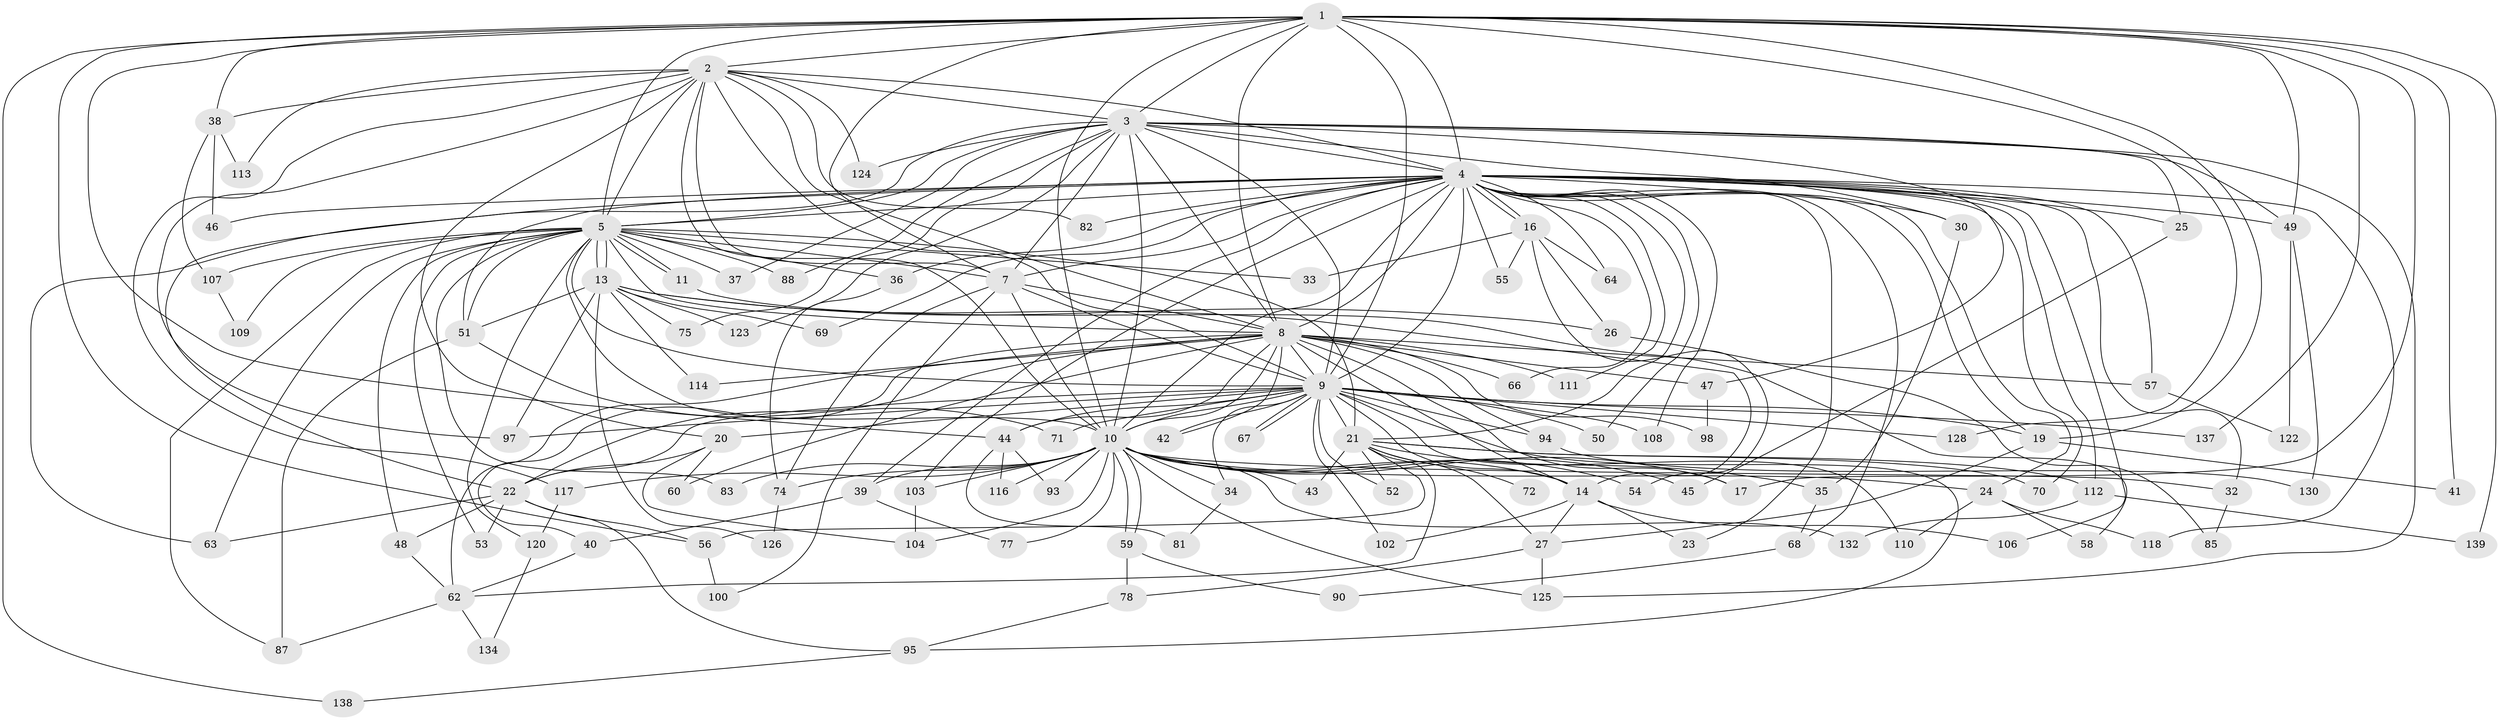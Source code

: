 // original degree distribution, {20: 0.007194244604316547, 16: 0.007194244604316547, 22: 0.007194244604316547, 21: 0.007194244604316547, 29: 0.007194244604316547, 30: 0.007194244604316547, 11: 0.014388489208633094, 25: 0.007194244604316547, 27: 0.007194244604316547, 32: 0.007194244604316547, 3: 0.2302158273381295, 7: 0.02158273381294964, 10: 0.007194244604316547, 8: 0.007194244604316547, 2: 0.5323741007194245, 5: 0.050359712230215826, 4: 0.05755395683453238, 6: 0.014388489208633094}
// Generated by graph-tools (version 1.1) at 2025/11/02/27/25 16:11:06]
// undirected, 108 vertices, 254 edges
graph export_dot {
graph [start="1"]
  node [color=gray90,style=filled];
  1 [super="+121"];
  2 [super="+18"];
  3 [super="+31"];
  4 [super="+6"];
  5 [super="+99"];
  7;
  8 [super="+92"];
  9 [super="+12"];
  10 [super="+15"];
  11;
  13 [super="+65"];
  14 [super="+91"];
  16;
  17;
  19 [super="+101"];
  20;
  21 [super="+28"];
  22 [super="+29"];
  23;
  24;
  25;
  26;
  27 [super="+61"];
  30;
  32;
  33;
  34;
  35;
  36;
  37;
  38;
  39;
  40;
  41;
  42;
  43;
  44 [super="+76"];
  45;
  46;
  47;
  48 [super="+115"];
  49 [super="+86"];
  50;
  51 [super="+73"];
  52;
  53;
  54 [super="+89"];
  55;
  56 [super="+80"];
  57 [super="+84"];
  58;
  59;
  60;
  62 [super="+79"];
  63 [super="+127"];
  64;
  66;
  67;
  68;
  69 [super="+105"];
  70;
  71;
  72;
  74 [super="+131"];
  75;
  77;
  78;
  81;
  82;
  83;
  85;
  87 [super="+96"];
  88;
  90;
  93;
  94 [super="+135"];
  95 [super="+129"];
  97 [super="+133"];
  98;
  100;
  102;
  103;
  104 [super="+119"];
  106;
  107;
  108;
  109;
  110;
  111;
  112;
  113;
  114;
  116;
  117;
  118;
  120;
  122;
  123;
  124;
  125 [super="+136"];
  126;
  128;
  130;
  132;
  134;
  137;
  138;
  139;
  1 -- 2;
  1 -- 3;
  1 -- 4 [weight=2];
  1 -- 5;
  1 -- 7;
  1 -- 8;
  1 -- 9;
  1 -- 10;
  1 -- 19;
  1 -- 38;
  1 -- 41;
  1 -- 49;
  1 -- 56;
  1 -- 128;
  1 -- 137;
  1 -- 138;
  1 -- 139;
  1 -- 17;
  1 -- 44;
  2 -- 3;
  2 -- 4 [weight=2];
  2 -- 5 [weight=2];
  2 -- 7;
  2 -- 8;
  2 -- 9;
  2 -- 10;
  2 -- 20;
  2 -- 82;
  2 -- 97;
  2 -- 113;
  2 -- 117;
  2 -- 124;
  2 -- 38;
  3 -- 4 [weight=2];
  3 -- 5;
  3 -- 7;
  3 -- 8;
  3 -- 9;
  3 -- 10 [weight=2];
  3 -- 22;
  3 -- 25;
  3 -- 30;
  3 -- 37;
  3 -- 47;
  3 -- 49;
  3 -- 88;
  3 -- 123;
  3 -- 124;
  3 -- 125;
  3 -- 75;
  4 -- 5 [weight=2];
  4 -- 7 [weight=2];
  4 -- 8 [weight=2];
  4 -- 9 [weight=3];
  4 -- 10 [weight=2];
  4 -- 16;
  4 -- 16;
  4 -- 23;
  4 -- 25;
  4 -- 39;
  4 -- 57 [weight=2];
  4 -- 66;
  4 -- 69 [weight=2];
  4 -- 70;
  4 -- 103;
  4 -- 112;
  4 -- 64;
  4 -- 68;
  4 -- 82;
  4 -- 21;
  4 -- 24;
  4 -- 30;
  4 -- 32;
  4 -- 36;
  4 -- 106;
  4 -- 108;
  4 -- 46;
  4 -- 111;
  4 -- 50;
  4 -- 51;
  4 -- 118;
  4 -- 55;
  4 -- 63;
  4 -- 49;
  4 -- 19;
  5 -- 7;
  5 -- 8;
  5 -- 9 [weight=2];
  5 -- 10;
  5 -- 11;
  5 -- 11;
  5 -- 13;
  5 -- 13;
  5 -- 21;
  5 -- 33;
  5 -- 36;
  5 -- 37;
  5 -- 48;
  5 -- 51;
  5 -- 53;
  5 -- 83;
  5 -- 87;
  5 -- 88;
  5 -- 107;
  5 -- 109;
  5 -- 120;
  5 -- 63;
  7 -- 8;
  7 -- 9;
  7 -- 10;
  7 -- 74;
  7 -- 100;
  8 -- 9;
  8 -- 10;
  8 -- 14;
  8 -- 17;
  8 -- 40;
  8 -- 42;
  8 -- 44;
  8 -- 47;
  8 -- 60;
  8 -- 66;
  8 -- 94 [weight=2];
  8 -- 98;
  8 -- 111;
  8 -- 114;
  8 -- 57;
  8 -- 22;
  8 -- 62;
  9 -- 10;
  9 -- 19;
  9 -- 20;
  9 -- 34;
  9 -- 44;
  9 -- 67;
  9 -- 67;
  9 -- 71;
  9 -- 95;
  9 -- 102;
  9 -- 108;
  9 -- 128;
  9 -- 137;
  9 -- 50;
  9 -- 52;
  9 -- 94;
  9 -- 42;
  9 -- 110;
  9 -- 14;
  9 -- 22;
  9 -- 21;
  9 -- 97;
  10 -- 14;
  10 -- 17;
  10 -- 24;
  10 -- 32;
  10 -- 34;
  10 -- 39;
  10 -- 43;
  10 -- 45;
  10 -- 54 [weight=2];
  10 -- 59;
  10 -- 59;
  10 -- 74;
  10 -- 77;
  10 -- 83;
  10 -- 93;
  10 -- 103;
  10 -- 104;
  10 -- 116;
  10 -- 117;
  10 -- 132;
  10 -- 125;
  11 -- 58;
  13 -- 26;
  13 -- 75;
  13 -- 97;
  13 -- 114;
  13 -- 123;
  13 -- 126;
  13 -- 14;
  13 -- 51;
  13 -- 69;
  14 -- 23;
  14 -- 27;
  14 -- 102;
  14 -- 106;
  16 -- 26;
  16 -- 33;
  16 -- 54;
  16 -- 55;
  16 -- 64;
  19 -- 27;
  19 -- 41;
  20 -- 22;
  20 -- 60;
  20 -- 104;
  21 -- 56;
  21 -- 35;
  21 -- 70;
  21 -- 72;
  21 -- 43;
  21 -- 112;
  21 -- 52;
  21 -- 27;
  21 -- 62;
  22 -- 53;
  22 -- 56;
  22 -- 95;
  22 -- 48;
  22 -- 63;
  24 -- 58;
  24 -- 110;
  24 -- 118;
  25 -- 45;
  26 -- 85;
  27 -- 78;
  27 -- 125;
  30 -- 35;
  32 -- 85;
  34 -- 81;
  35 -- 68;
  36 -- 74;
  38 -- 46;
  38 -- 107;
  38 -- 113;
  39 -- 40;
  39 -- 77;
  40 -- 62;
  44 -- 81;
  44 -- 93;
  44 -- 116;
  47 -- 98;
  48 -- 62;
  49 -- 122;
  49 -- 130;
  51 -- 71;
  51 -- 87;
  56 -- 100;
  57 -- 122;
  59 -- 78;
  59 -- 90;
  62 -- 134;
  62 -- 87;
  68 -- 90;
  74 -- 126;
  78 -- 95;
  94 -- 130;
  95 -- 138;
  103 -- 104;
  107 -- 109;
  112 -- 132;
  112 -- 139;
  117 -- 120;
  120 -- 134;
}
